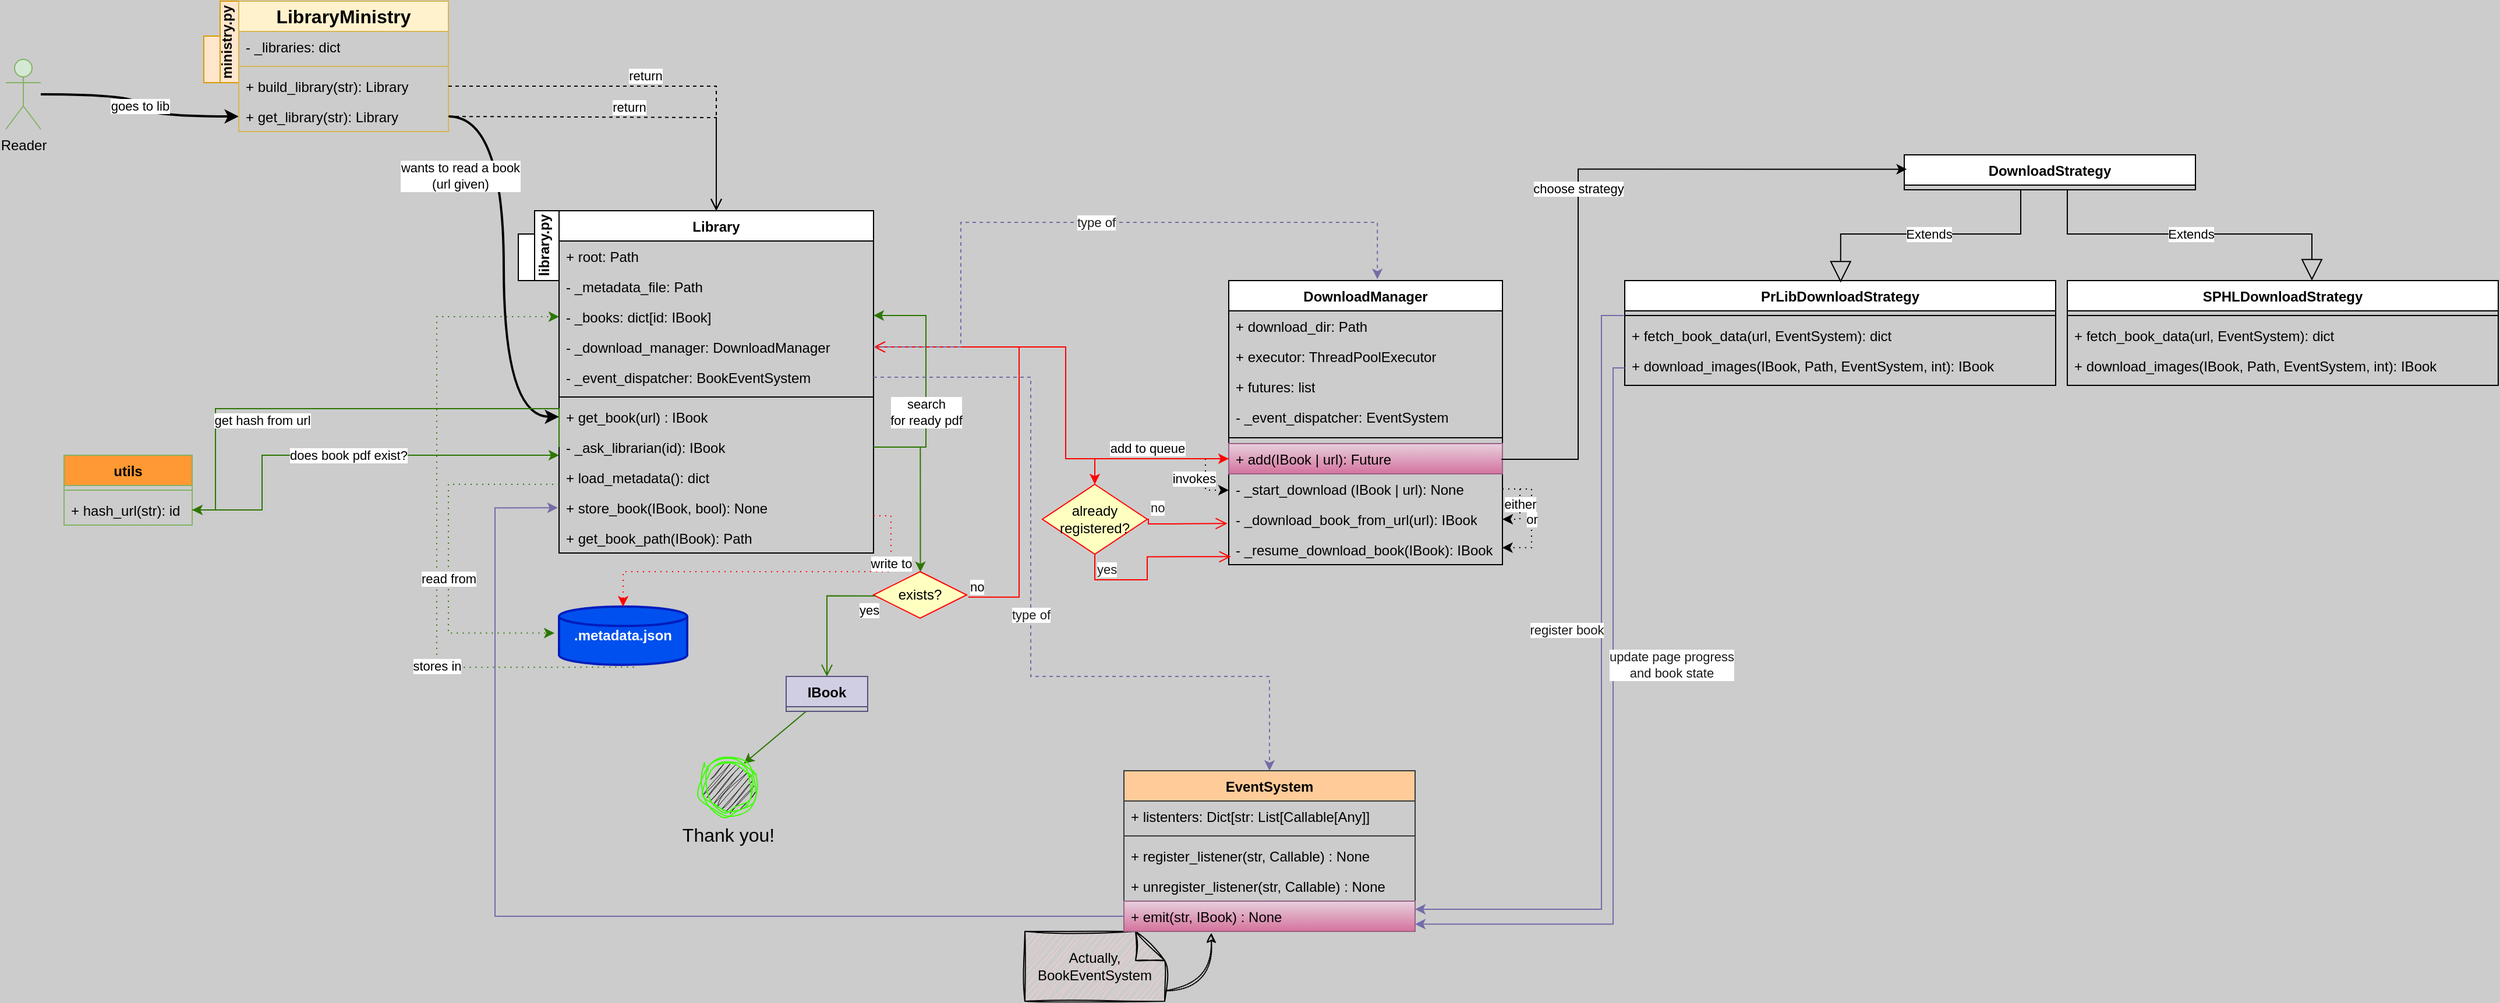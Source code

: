<mxfile version="22.0.8" type="github">
  <diagram id="C5RBs43oDa-KdzZeNtuy" name="Page-1">
    <mxGraphModel dx="1805" dy="364" grid="1" gridSize="10" guides="1" tooltips="1" connect="0" arrows="1" fold="1" page="1" pageScale="1" pageWidth="1169" pageHeight="827" background="#CCCCCC" math="0" shadow="0">
      <root>
        <mxCell id="WIyWlLk6GJQsqaUBKTNV-0" />
        <mxCell id="WIyWlLk6GJQsqaUBKTNV-1" parent="WIyWlLk6GJQsqaUBKTNV-0" />
        <mxCell id="P9E268Bw0gb1X7N-w08P-5" value="ministry.py" style="shape=folder;fontStyle=1;spacingTop=10;tabWidth=40;tabHeight=14;tabPosition=left;html=1;whiteSpace=wrap;flipV=0;direction=north;horizontal=0;fillColor=#ffe6cc;strokeColor=#d79b00;" vertex="1" parent="WIyWlLk6GJQsqaUBKTNV-1">
          <mxGeometry x="-120" y="100" width="30" height="70" as="geometry" />
        </mxCell>
        <mxCell id="P9E268Bw0gb1X7N-w08P-104" value="goes to lib" style="edgeStyle=orthogonalEdgeStyle;orthogonalLoop=1;jettySize=auto;html=1;strokeWidth=2;curved=1;" edge="1" parent="WIyWlLk6GJQsqaUBKTNV-1" source="P9E268Bw0gb1X7N-w08P-6" target="P9E268Bw0gb1X7N-w08P-27">
          <mxGeometry relative="1" as="geometry">
            <mxPoint x="-250" y="180" as="sourcePoint" />
          </mxGeometry>
        </mxCell>
        <mxCell id="P9E268Bw0gb1X7N-w08P-105" value="wants to read a book&lt;br&gt;(url given)" style="edgeStyle=orthogonalEdgeStyle;orthogonalLoop=1;jettySize=auto;html=1;strokeWidth=2;shadow=0;curved=1;" edge="1" parent="WIyWlLk6GJQsqaUBKTNV-1" source="P9E268Bw0gb1X7N-w08P-27" target="P9E268Bw0gb1X7N-w08P-28">
          <mxGeometry x="-0.442" y="-38" relative="1" as="geometry">
            <mxPoint x="-260" y="310" as="sourcePoint" />
            <mxPoint x="140" y="460" as="targetPoint" />
            <mxPoint as="offset" />
          </mxGeometry>
        </mxCell>
        <mxCell id="P9E268Bw0gb1X7N-w08P-6" value="Reader" style="shape=umlActor;verticalLabelPosition=bottom;verticalAlign=top;html=1;fillColor=#d5e8d4;strokeColor=#82b366;" vertex="1" parent="WIyWlLk6GJQsqaUBKTNV-1">
          <mxGeometry x="-290" y="150" width="30" height="60" as="geometry" />
        </mxCell>
        <mxCell id="P9E268Bw0gb1X7N-w08P-15" value="LibraryMinistry" style="swimlane;fontStyle=1;align=center;verticalAlign=middle;childLayout=stackLayout;horizontal=1;startSize=26;horizontalStack=0;resizeParent=1;resizeParentMax=0;resizeLast=0;collapsible=1;marginBottom=0;whiteSpace=wrap;html=1;fillColor=#fff2cc;strokeColor=#d6b656;fontSize=16;" vertex="1" parent="WIyWlLk6GJQsqaUBKTNV-1">
          <mxGeometry x="-90" y="100" width="180" height="112" as="geometry">
            <mxRectangle x="110" y="200" width="100" height="30" as="alternateBounds" />
          </mxGeometry>
        </mxCell>
        <mxCell id="P9E268Bw0gb1X7N-w08P-19" value="- _libraries: dict" style="text;strokeColor=none;fillColor=none;align=left;verticalAlign=top;spacingLeft=4;spacingRight=4;overflow=hidden;rotatable=0;points=[[0,0.5],[1,0.5]];portConstraint=eastwest;whiteSpace=wrap;html=1;" vertex="1" parent="P9E268Bw0gb1X7N-w08P-15">
          <mxGeometry y="26" width="180" height="26" as="geometry" />
        </mxCell>
        <mxCell id="P9E268Bw0gb1X7N-w08P-17" value="" style="line;strokeWidth=1;fillColor=none;align=left;verticalAlign=middle;spacingTop=-1;spacingLeft=3;spacingRight=3;rotatable=0;labelPosition=right;points=[];portConstraint=eastwest;strokeColor=inherit;" vertex="1" parent="P9E268Bw0gb1X7N-w08P-15">
          <mxGeometry y="52" width="180" height="8" as="geometry" />
        </mxCell>
        <mxCell id="P9E268Bw0gb1X7N-w08P-18" value="+ build_library(str): Library" style="text;strokeColor=none;fillColor=none;align=left;verticalAlign=top;spacingLeft=4;spacingRight=4;overflow=hidden;rotatable=0;points=[[0,0.5],[1,0.5]];portConstraint=eastwest;whiteSpace=wrap;html=1;" vertex="1" parent="P9E268Bw0gb1X7N-w08P-15">
          <mxGeometry y="60" width="180" height="26" as="geometry" />
        </mxCell>
        <mxCell id="P9E268Bw0gb1X7N-w08P-27" value="+ get_library(str): Library" style="text;strokeColor=none;fillColor=none;align=left;verticalAlign=top;spacingLeft=4;spacingRight=4;overflow=hidden;rotatable=0;points=[[0,0.5],[1,0.5]];portConstraint=eastwest;whiteSpace=wrap;html=1;" vertex="1" parent="P9E268Bw0gb1X7N-w08P-15">
          <mxGeometry y="86" width="180" height="26" as="geometry" />
        </mxCell>
        <mxCell id="P9E268Bw0gb1X7N-w08P-23" value="Library" style="swimlane;fontStyle=1;align=center;verticalAlign=top;childLayout=stackLayout;horizontal=1;startSize=26;horizontalStack=0;resizeParent=1;resizeParentMax=0;resizeLast=0;collapsible=1;marginBottom=0;whiteSpace=wrap;html=1;" vertex="1" parent="WIyWlLk6GJQsqaUBKTNV-1">
          <mxGeometry x="185" y="280" width="270" height="294" as="geometry" />
        </mxCell>
        <mxCell id="P9E268Bw0gb1X7N-w08P-24" value="+ root: Path" style="text;strokeColor=none;fillColor=none;align=left;verticalAlign=top;spacingLeft=4;spacingRight=4;overflow=hidden;rotatable=0;points=[[0,0.5],[1,0.5]];portConstraint=eastwest;whiteSpace=wrap;html=1;" vertex="1" parent="P9E268Bw0gb1X7N-w08P-23">
          <mxGeometry y="26" width="270" height="26" as="geometry" />
        </mxCell>
        <mxCell id="P9E268Bw0gb1X7N-w08P-30" value="- _metadata_file: Path" style="text;strokeColor=none;fillColor=none;align=left;verticalAlign=top;spacingLeft=4;spacingRight=4;overflow=hidden;rotatable=0;points=[[0,0.5],[1,0.5]];portConstraint=eastwest;whiteSpace=wrap;html=1;" vertex="1" parent="P9E268Bw0gb1X7N-w08P-23">
          <mxGeometry y="52" width="270" height="26" as="geometry" />
        </mxCell>
        <mxCell id="P9E268Bw0gb1X7N-w08P-33" value="- _books: dict[id: IBook]" style="text;strokeColor=none;fillColor=none;align=left;verticalAlign=top;spacingLeft=4;spacingRight=4;overflow=hidden;rotatable=0;points=[[0,0.5],[1,0.5]];portConstraint=eastwest;whiteSpace=wrap;html=1;" vertex="1" parent="P9E268Bw0gb1X7N-w08P-23">
          <mxGeometry y="78" width="270" height="26" as="geometry" />
        </mxCell>
        <mxCell id="P9E268Bw0gb1X7N-w08P-36" value="- _download_manager: DownloadManager" style="text;strokeColor=none;fillColor=none;align=left;verticalAlign=top;spacingLeft=4;spacingRight=4;overflow=hidden;rotatable=0;points=[[0,0.5],[1,0.5]];portConstraint=eastwest;whiteSpace=wrap;html=1;" vertex="1" parent="P9E268Bw0gb1X7N-w08P-23">
          <mxGeometry y="104" width="270" height="26" as="geometry" />
        </mxCell>
        <mxCell id="P9E268Bw0gb1X7N-w08P-35" value="- _event_dispatcher: BookEventSystem" style="text;strokeColor=none;fillColor=none;align=left;verticalAlign=top;spacingLeft=4;spacingRight=4;overflow=hidden;rotatable=0;points=[[0,0.5],[1,0.5]];portConstraint=eastwest;whiteSpace=wrap;html=1;" vertex="1" parent="P9E268Bw0gb1X7N-w08P-23">
          <mxGeometry y="130" width="270" height="26" as="geometry" />
        </mxCell>
        <mxCell id="P9E268Bw0gb1X7N-w08P-25" value="" style="line;strokeWidth=1;fillColor=none;align=left;verticalAlign=middle;spacingTop=-1;spacingLeft=3;spacingRight=3;rotatable=0;labelPosition=right;points=[];portConstraint=eastwest;strokeColor=inherit;" vertex="1" parent="P9E268Bw0gb1X7N-w08P-23">
          <mxGeometry y="156" width="270" height="8" as="geometry" />
        </mxCell>
        <mxCell id="P9E268Bw0gb1X7N-w08P-28" value="+ get_book(url) : IBook" style="text;strokeColor=none;fillColor=none;align=left;verticalAlign=top;spacingLeft=4;spacingRight=4;overflow=hidden;rotatable=0;points=[[0,0.5],[1,0.5]];portConstraint=eastwest;whiteSpace=wrap;html=1;" vertex="1" parent="P9E268Bw0gb1X7N-w08P-23">
          <mxGeometry y="164" width="270" height="26" as="geometry" />
        </mxCell>
        <mxCell id="P9E268Bw0gb1X7N-w08P-112" value="search&lt;br&gt;for ready pdf" style="edgeStyle=orthogonalEdgeStyle;rounded=0;orthogonalLoop=1;jettySize=auto;html=1;fillColor=#60a917;strokeColor=#2D7600;" edge="1" parent="P9E268Bw0gb1X7N-w08P-23" source="P9E268Bw0gb1X7N-w08P-26" target="P9E268Bw0gb1X7N-w08P-33">
          <mxGeometry x="-0.257" relative="1" as="geometry">
            <mxPoint x="335" y="90" as="targetPoint" />
            <Array as="points">
              <mxPoint x="315" y="203" />
              <mxPoint x="315" y="90" />
            </Array>
            <mxPoint as="offset" />
          </mxGeometry>
        </mxCell>
        <mxCell id="P9E268Bw0gb1X7N-w08P-26" value="- _ask_librarian(id): IBook&lt;br&gt;" style="text;strokeColor=none;fillColor=none;align=left;verticalAlign=top;spacingLeft=4;spacingRight=4;overflow=hidden;rotatable=0;points=[[0,0.5],[1,0.5]];portConstraint=eastwest;whiteSpace=wrap;html=1;" vertex="1" parent="P9E268Bw0gb1X7N-w08P-23">
          <mxGeometry y="190" width="270" height="26" as="geometry" />
        </mxCell>
        <mxCell id="P9E268Bw0gb1X7N-w08P-29" value="+ load_metadata(): dict" style="text;strokeColor=none;fillColor=none;align=left;verticalAlign=top;spacingLeft=4;spacingRight=4;overflow=hidden;rotatable=0;points=[[0,0.5],[1,0.5]];portConstraint=eastwest;whiteSpace=wrap;html=1;" vertex="1" parent="P9E268Bw0gb1X7N-w08P-23">
          <mxGeometry y="216" width="270" height="26" as="geometry" />
        </mxCell>
        <mxCell id="P9E268Bw0gb1X7N-w08P-31" value="+ store_book(IBook, bool): None" style="text;strokeColor=none;fillColor=none;align=left;verticalAlign=top;spacingLeft=4;spacingRight=4;overflow=hidden;rotatable=0;points=[[0,0.5],[1,0.5]];portConstraint=eastwest;whiteSpace=wrap;html=1;" vertex="1" parent="P9E268Bw0gb1X7N-w08P-23">
          <mxGeometry y="242" width="270" height="26" as="geometry" />
        </mxCell>
        <mxCell id="P9E268Bw0gb1X7N-w08P-34" value="+ get_book_path(IBook): Path" style="text;strokeColor=none;fillColor=none;align=left;verticalAlign=top;spacingLeft=4;spacingRight=4;overflow=hidden;rotatable=0;points=[[0,0.5],[1,0.5]];portConstraint=eastwest;whiteSpace=wrap;html=1;" vertex="1" parent="P9E268Bw0gb1X7N-w08P-23">
          <mxGeometry y="268" width="270" height="26" as="geometry" />
        </mxCell>
        <mxCell id="P9E268Bw0gb1X7N-w08P-39" value="library.py" style="shape=folder;fontStyle=1;spacingTop=10;tabWidth=40;tabHeight=14;tabPosition=left;html=1;whiteSpace=wrap;direction=north;horizontal=0;" vertex="1" parent="WIyWlLk6GJQsqaUBKTNV-1">
          <mxGeometry x="150" y="280" width="35" height="60" as="geometry" />
        </mxCell>
        <mxCell id="P9E268Bw0gb1X7N-w08P-42" value="return" style="html=1;verticalAlign=bottom;endArrow=open;dashed=1;endSize=8;curved=0;rounded=0;entryX=0.5;entryY=0;entryDx=0;entryDy=0;exitX=1;exitY=0.5;exitDx=0;exitDy=0;" edge="1" parent="WIyWlLk6GJQsqaUBKTNV-1" source="P9E268Bw0gb1X7N-w08P-18" target="P9E268Bw0gb1X7N-w08P-23">
          <mxGeometry relative="1" as="geometry">
            <mxPoint x="280" y="140" as="sourcePoint" />
            <mxPoint x="290" y="330" as="targetPoint" />
            <Array as="points">
              <mxPoint x="320" y="173" />
            </Array>
          </mxGeometry>
        </mxCell>
        <mxCell id="P9E268Bw0gb1X7N-w08P-43" value="return" style="html=1;verticalAlign=bottom;endArrow=open;dashed=1;endSize=8;curved=0;rounded=0;exitX=1;exitY=0.5;exitDx=0;exitDy=0;" edge="1" parent="WIyWlLk6GJQsqaUBKTNV-1" source="P9E268Bw0gb1X7N-w08P-27" target="P9E268Bw0gb1X7N-w08P-23">
          <mxGeometry relative="1" as="geometry">
            <mxPoint x="195" y="223" as="sourcePoint" />
            <mxPoint x="440" y="250" as="targetPoint" />
            <Array as="points">
              <mxPoint x="320" y="200" />
            </Array>
          </mxGeometry>
        </mxCell>
        <mxCell id="P9E268Bw0gb1X7N-w08P-164" style="edgeStyle=orthogonalEdgeStyle;orthogonalLoop=1;jettySize=auto;html=1;sketch=1;curveFitting=1;jiggle=2;strokeColor=none;dashed=1;dashPattern=1 4;curved=1;shadow=0;" edge="1" parent="WIyWlLk6GJQsqaUBKTNV-1" source="P9E268Bw0gb1X7N-w08P-53" target="P9E268Bw0gb1X7N-w08P-163">
          <mxGeometry relative="1" as="geometry" />
        </mxCell>
        <mxCell id="P9E268Bw0gb1X7N-w08P-165" style="edgeStyle=orthogonalEdgeStyle;orthogonalLoop=1;jettySize=auto;html=1;sketch=1;curveFitting=1;jiggle=2;dashed=1;dashPattern=1 1;entryX=0.3;entryY=1.049;entryDx=0;entryDy=0;entryPerimeter=0;curved=1;" edge="1" parent="WIyWlLk6GJQsqaUBKTNV-1" source="P9E268Bw0gb1X7N-w08P-53" target="P9E268Bw0gb1X7N-w08P-163">
          <mxGeometry relative="1" as="geometry">
            <Array as="points">
              <mxPoint x="745" y="950" />
            </Array>
          </mxGeometry>
        </mxCell>
        <mxCell id="P9E268Bw0gb1X7N-w08P-53" value="Actually, BookEventSystem" style="shape=note2;boundedLbl=1;whiteSpace=wrap;html=1;size=25;verticalAlign=middle;align=center;fillColor=#f8cecc;strokeColor=default;sketch=1;curveFitting=1;jiggle=2;shadow=0;" vertex="1" parent="WIyWlLk6GJQsqaUBKTNV-1">
          <mxGeometry x="585" y="899" width="120" height="60" as="geometry" />
        </mxCell>
        <mxCell id="P9E268Bw0gb1X7N-w08P-54" value="DownloadManager" style="swimlane;fontStyle=1;align=center;verticalAlign=top;childLayout=stackLayout;horizontal=1;startSize=26;horizontalStack=0;resizeParent=1;resizeParentMax=0;resizeLast=0;collapsible=1;marginBottom=0;whiteSpace=wrap;html=1;" vertex="1" parent="WIyWlLk6GJQsqaUBKTNV-1">
          <mxGeometry x="760" y="340" width="235" height="244" as="geometry" />
        </mxCell>
        <mxCell id="P9E268Bw0gb1X7N-w08P-55" value="+ download_dir: Path" style="text;strokeColor=none;fillColor=none;align=left;verticalAlign=top;spacingLeft=4;spacingRight=4;overflow=hidden;rotatable=0;points=[[0,0.5],[1,0.5]];portConstraint=eastwest;whiteSpace=wrap;html=1;" vertex="1" parent="P9E268Bw0gb1X7N-w08P-54">
          <mxGeometry y="26" width="235" height="26" as="geometry" />
        </mxCell>
        <mxCell id="P9E268Bw0gb1X7N-w08P-60" value="+ executor: ThreadPoolExecutor" style="text;strokeColor=none;fillColor=none;align=left;verticalAlign=top;spacingLeft=4;spacingRight=4;overflow=hidden;rotatable=0;points=[[0,0.5],[1,0.5]];portConstraint=eastwest;whiteSpace=wrap;html=1;" vertex="1" parent="P9E268Bw0gb1X7N-w08P-54">
          <mxGeometry y="52" width="235" height="26" as="geometry" />
        </mxCell>
        <mxCell id="P9E268Bw0gb1X7N-w08P-64" value="+ futures: list" style="text;strokeColor=none;fillColor=none;align=left;verticalAlign=top;spacingLeft=4;spacingRight=4;overflow=hidden;rotatable=0;points=[[0,0.5],[1,0.5]];portConstraint=eastwest;whiteSpace=wrap;html=1;" vertex="1" parent="P9E268Bw0gb1X7N-w08P-54">
          <mxGeometry y="78" width="235" height="26" as="geometry" />
        </mxCell>
        <mxCell id="P9E268Bw0gb1X7N-w08P-63" value="- _event_dispatcher: EventSystem" style="text;strokeColor=none;fillColor=none;align=left;verticalAlign=top;spacingLeft=4;spacingRight=4;overflow=hidden;rotatable=0;points=[[0,0.5],[1,0.5]];portConstraint=eastwest;whiteSpace=wrap;html=1;" vertex="1" parent="P9E268Bw0gb1X7N-w08P-54">
          <mxGeometry y="104" width="235" height="26" as="geometry" />
        </mxCell>
        <mxCell id="P9E268Bw0gb1X7N-w08P-56" value="" style="line;strokeWidth=1;fillColor=none;align=left;verticalAlign=middle;spacingTop=-1;spacingLeft=3;spacingRight=3;rotatable=0;labelPosition=right;points=[];portConstraint=eastwest;strokeColor=inherit;" vertex="1" parent="P9E268Bw0gb1X7N-w08P-54">
          <mxGeometry y="130" width="235" height="10" as="geometry" />
        </mxCell>
        <mxCell id="P9E268Bw0gb1X7N-w08P-88" value="invokes" style="edgeStyle=orthogonalEdgeStyle;rounded=0;orthogonalLoop=1;jettySize=auto;html=1;dashed=1;dashPattern=1 4;" edge="1" parent="P9E268Bw0gb1X7N-w08P-54" source="P9E268Bw0gb1X7N-w08P-57">
          <mxGeometry x="0.104" y="-10" relative="1" as="geometry">
            <mxPoint y="180" as="targetPoint" />
            <Array as="points">
              <mxPoint x="-20" y="153" />
              <mxPoint x="-20" y="180" />
            </Array>
            <mxPoint as="offset" />
          </mxGeometry>
        </mxCell>
        <mxCell id="P9E268Bw0gb1X7N-w08P-57" value="+ add(IBook | url): Future" style="text;strokeColor=#996185;fillColor=#e6d0de;align=left;verticalAlign=top;spacingLeft=4;spacingRight=4;overflow=hidden;rotatable=0;points=[[0,0.5],[1,0.5]];portConstraint=eastwest;whiteSpace=wrap;html=1;gradientColor=#d5739d;" vertex="1" parent="P9E268Bw0gb1X7N-w08P-54">
          <mxGeometry y="140" width="235" height="26" as="geometry" />
        </mxCell>
        <mxCell id="P9E268Bw0gb1X7N-w08P-58" value="- _start_download (IBook | url): None" style="text;strokeColor=none;fillColor=none;align=left;verticalAlign=top;spacingLeft=4;spacingRight=4;overflow=hidden;rotatable=0;points=[[0,0.5],[1,0.5]];portConstraint=eastwest;whiteSpace=wrap;html=1;" vertex="1" parent="P9E268Bw0gb1X7N-w08P-54">
          <mxGeometry y="166" width="235" height="26" as="geometry" />
        </mxCell>
        <mxCell id="P9E268Bw0gb1X7N-w08P-59" value="- _download_book_from_url(url): IBook" style="text;strokeColor=none;fillColor=none;align=left;verticalAlign=top;spacingLeft=4;spacingRight=4;overflow=hidden;rotatable=0;points=[[0,0.5],[1,0.5]];portConstraint=eastwest;whiteSpace=wrap;html=1;" vertex="1" parent="P9E268Bw0gb1X7N-w08P-54">
          <mxGeometry y="192" width="235" height="26" as="geometry" />
        </mxCell>
        <mxCell id="P9E268Bw0gb1X7N-w08P-61" value="- _resume_download_book(IBook): IBook" style="text;strokeColor=none;fillColor=none;align=left;verticalAlign=top;spacingLeft=4;spacingRight=4;overflow=hidden;rotatable=0;points=[[0,0.5],[1,0.5]];portConstraint=eastwest;whiteSpace=wrap;html=1;" vertex="1" parent="P9E268Bw0gb1X7N-w08P-54">
          <mxGeometry y="218" width="235" height="26" as="geometry" />
        </mxCell>
        <mxCell id="P9E268Bw0gb1X7N-w08P-89" value="or" style="edgeStyle=orthogonalEdgeStyle;rounded=0;orthogonalLoop=1;jettySize=auto;html=1;dashed=1;dashPattern=1 4;entryX=0.999;entryY=0.439;entryDx=0;entryDy=0;entryPerimeter=0;" edge="1" parent="P9E268Bw0gb1X7N-w08P-54" source="P9E268Bw0gb1X7N-w08P-58" target="P9E268Bw0gb1X7N-w08P-61">
          <mxGeometry relative="1" as="geometry">
            <mxPoint x="240" y="230" as="targetPoint" />
            <Array as="points">
              <mxPoint x="260" y="179" />
              <mxPoint x="260" y="229" />
            </Array>
          </mxGeometry>
        </mxCell>
        <mxCell id="P9E268Bw0gb1X7N-w08P-90" value="either" style="edgeStyle=orthogonalEdgeStyle;rounded=0;orthogonalLoop=1;jettySize=auto;html=1;dashed=1;dashPattern=1 4;entryX=1;entryY=0.5;entryDx=0;entryDy=0;" edge="1" parent="P9E268Bw0gb1X7N-w08P-54" source="P9E268Bw0gb1X7N-w08P-58" target="P9E268Bw0gb1X7N-w08P-59">
          <mxGeometry relative="1" as="geometry">
            <mxPoint x="250" y="210" as="targetPoint" />
            <Array as="points">
              <mxPoint x="250" y="179" />
              <mxPoint x="250" y="205" />
            </Array>
          </mxGeometry>
        </mxCell>
        <mxCell id="P9E268Bw0gb1X7N-w08P-76" style="rounded=0;orthogonalLoop=1;jettySize=auto;html=1;exitX=1;exitY=0.5;exitDx=0;exitDy=0;entryX=0;entryY=0.5;entryDx=0;entryDy=0;jumpStyle=none;edgeStyle=orthogonalEdgeStyle;fillColor=#0050ef;strokeColor=#FF0000;" edge="1" parent="WIyWlLk6GJQsqaUBKTNV-1" source="P9E268Bw0gb1X7N-w08P-36" target="P9E268Bw0gb1X7N-w08P-57">
          <mxGeometry relative="1" as="geometry">
            <mxPoint x="690" y="210" as="targetPoint" />
            <Array as="points">
              <mxPoint x="620" y="397" />
              <mxPoint x="620" y="493" />
            </Array>
          </mxGeometry>
        </mxCell>
        <mxCell id="P9E268Bw0gb1X7N-w08P-127" value="add to queue" style="edgeLabel;html=1;align=center;verticalAlign=middle;resizable=0;points=[];" vertex="1" connectable="0" parent="P9E268Bw0gb1X7N-w08P-76">
          <mxGeometry x="0.08" y="-1" relative="1" as="geometry">
            <mxPoint x="71" y="35" as="offset" />
          </mxGeometry>
        </mxCell>
        <mxCell id="P9E268Bw0gb1X7N-w08P-94" value="utils" style="swimlane;fontStyle=1;align=center;verticalAlign=top;childLayout=stackLayout;horizontal=1;startSize=26;horizontalStack=0;resizeParent=1;resizeParentMax=0;resizeLast=0;collapsible=1;marginBottom=0;whiteSpace=wrap;html=1;fillColor=#FF9933;strokeColor=#82b366;" vertex="1" parent="WIyWlLk6GJQsqaUBKTNV-1">
          <mxGeometry x="-240" y="490" width="110" height="60" as="geometry" />
        </mxCell>
        <mxCell id="P9E268Bw0gb1X7N-w08P-96" value="" style="line;strokeWidth=1;fillColor=none;align=left;verticalAlign=middle;spacingTop=-1;spacingLeft=3;spacingRight=3;rotatable=0;labelPosition=right;points=[];portConstraint=eastwest;strokeColor=inherit;" vertex="1" parent="P9E268Bw0gb1X7N-w08P-94">
          <mxGeometry y="26" width="110" height="8" as="geometry" />
        </mxCell>
        <mxCell id="P9E268Bw0gb1X7N-w08P-97" value="+ hash_url(str): id" style="text;strokeColor=none;fillColor=none;align=left;verticalAlign=top;spacingLeft=4;spacingRight=4;overflow=hidden;rotatable=0;points=[[0,0.5],[1,0.5]];portConstraint=eastwest;whiteSpace=wrap;html=1;" vertex="1" parent="P9E268Bw0gb1X7N-w08P-94">
          <mxGeometry y="34" width="110" height="26" as="geometry" />
        </mxCell>
        <mxCell id="P9E268Bw0gb1X7N-w08P-93" value="get hash from url" style="edgeStyle=orthogonalEdgeStyle;rounded=0;orthogonalLoop=1;jettySize=auto;html=1;exitX=0;exitY=0.5;exitDx=0;exitDy=0;entryX=1;entryY=0.5;entryDx=0;entryDy=0;fillColor=#60a917;strokeColor=#2D7600;" edge="1" parent="WIyWlLk6GJQsqaUBKTNV-1" source="P9E268Bw0gb1X7N-w08P-26" target="P9E268Bw0gb1X7N-w08P-97">
          <mxGeometry x="0.324" y="10" relative="1" as="geometry">
            <mxPoint x="-120" y="630" as="targetPoint" />
            <Array as="points">
              <mxPoint x="185" y="450" />
              <mxPoint x="-110" y="450" />
              <mxPoint x="-110" y="537" />
            </Array>
            <mxPoint as="offset" />
          </mxGeometry>
        </mxCell>
        <mxCell id="P9E268Bw0gb1X7N-w08P-103" value="stores in" style="edgeStyle=orthogonalEdgeStyle;rounded=0;orthogonalLoop=1;jettySize=auto;html=1;fillColor=#60a917;strokeColor=#2D7600;dashed=1;dashPattern=1 4;exitX=0.584;exitY=1.041;exitDx=0;exitDy=0;exitPerimeter=0;" edge="1" parent="WIyWlLk6GJQsqaUBKTNV-1" source="P9E268Bw0gb1X7N-w08P-99" target="P9E268Bw0gb1X7N-w08P-33">
          <mxGeometry x="-0.409" relative="1" as="geometry">
            <mxPoint x="120" y="670" as="sourcePoint" />
            <Array as="points">
              <mxPoint x="80" y="672" />
              <mxPoint x="80" y="371" />
            </Array>
            <mxPoint as="offset" />
          </mxGeometry>
        </mxCell>
        <mxCell id="P9E268Bw0gb1X7N-w08P-99" value=".metadata.json" style="strokeWidth=2;html=1;shape=mxgraph.flowchart.database;whiteSpace=wrap;fillColor=#0050ef;strokeColor=#001DBC;labelPosition=center;verticalLabelPosition=middle;align=center;verticalAlign=middle;fontColor=#ffffff;fontStyle=1" vertex="1" parent="WIyWlLk6GJQsqaUBKTNV-1">
          <mxGeometry x="185" y="620" width="110" height="50" as="geometry" />
        </mxCell>
        <mxCell id="P9E268Bw0gb1X7N-w08P-102" value="write to" style="edgeStyle=orthogonalEdgeStyle;rounded=0;orthogonalLoop=1;jettySize=auto;html=1;fillColor=#60a917;strokeColor=#FF0000;dashed=1;dashPattern=1 4;" edge="1" parent="WIyWlLk6GJQsqaUBKTNV-1" source="P9E268Bw0gb1X7N-w08P-31">
          <mxGeometry x="-0.656" relative="1" as="geometry">
            <mxPoint x="195" y="537.17" as="sourcePoint" />
            <mxPoint x="240" y="620" as="targetPoint" />
            <Array as="points">
              <mxPoint x="470" y="542" />
              <mxPoint x="470" y="590" />
              <mxPoint x="240" y="590" />
            </Array>
            <mxPoint as="offset" />
          </mxGeometry>
        </mxCell>
        <mxCell id="P9E268Bw0gb1X7N-w08P-101" value="read from" style="edgeStyle=orthogonalEdgeStyle;rounded=0;orthogonalLoop=1;jettySize=auto;html=1;fillColor=#60a917;strokeColor=#2D7600;dashed=1;dashPattern=1 4;entryX=-0.036;entryY=0.455;entryDx=0;entryDy=0;entryPerimeter=0;" edge="1" parent="WIyWlLk6GJQsqaUBKTNV-1" source="P9E268Bw0gb1X7N-w08P-29" target="P9E268Bw0gb1X7N-w08P-99">
          <mxGeometry x="0.118" relative="1" as="geometry">
            <mxPoint x="60" y="510" as="sourcePoint" />
            <Array as="points">
              <mxPoint x="90" y="515" />
              <mxPoint x="90" y="643" />
            </Array>
            <mxPoint as="offset" />
          </mxGeometry>
        </mxCell>
        <mxCell id="P9E268Bw0gb1X7N-w08P-106" value="does book pdf exist?" style="edgeStyle=orthogonalEdgeStyle;rounded=0;orthogonalLoop=1;jettySize=auto;html=1;exitX=1;exitY=0.5;exitDx=0;exitDy=0;fillColor=#60a917;strokeColor=#2D7600;" edge="1" parent="WIyWlLk6GJQsqaUBKTNV-1" source="P9E268Bw0gb1X7N-w08P-97" target="P9E268Bw0gb1X7N-w08P-26">
          <mxGeometry relative="1" as="geometry">
            <mxPoint x="-50" y="490" as="targetPoint" />
            <Array as="points">
              <mxPoint x="-70" y="537" />
              <mxPoint x="-70" y="490" />
            </Array>
          </mxGeometry>
        </mxCell>
        <mxCell id="P9E268Bw0gb1X7N-w08P-107" style="edgeStyle=orthogonalEdgeStyle;rounded=0;orthogonalLoop=1;jettySize=auto;html=1;fillColor=#60a917;strokeColor=#2D7600;entryX=0.503;entryY=0.008;entryDx=0;entryDy=0;entryPerimeter=0;" edge="1" parent="WIyWlLk6GJQsqaUBKTNV-1" source="P9E268Bw0gb1X7N-w08P-26" target="P9E268Bw0gb1X7N-w08P-130">
          <mxGeometry relative="1" as="geometry">
            <mxPoint x="490" y="610" as="targetPoint" />
            <Array as="points">
              <mxPoint x="495" y="483" />
            </Array>
          </mxGeometry>
        </mxCell>
        <mxCell id="P9E268Bw0gb1X7N-w08P-129" style="rounded=0;orthogonalLoop=1;jettySize=auto;html=1;entryX=0.774;entryY=0.097;entryDx=0;entryDy=0;entryPerimeter=0;fillColor=#60a917;strokeColor=#2D7600;" edge="1" parent="WIyWlLk6GJQsqaUBKTNV-1" source="P9E268Bw0gb1X7N-w08P-113" target="P9E268Bw0gb1X7N-w08P-128">
          <mxGeometry relative="1" as="geometry">
            <mxPoint x="450" y="740" as="targetPoint" />
          </mxGeometry>
        </mxCell>
        <mxCell id="P9E268Bw0gb1X7N-w08P-113" value="IBook" style="swimlane;fontStyle=1;align=center;verticalAlign=top;childLayout=stackLayout;horizontal=1;startSize=26;horizontalStack=0;resizeParent=1;resizeParentMax=0;resizeLast=0;collapsible=1;marginBottom=0;whiteSpace=wrap;html=1;fillColor=#d0cee2;strokeColor=#56517e;" vertex="1" collapsed="1" parent="WIyWlLk6GJQsqaUBKTNV-1">
          <mxGeometry x="380" y="680" width="70" height="30" as="geometry">
            <mxRectangle x="350" y="720" width="160" height="320" as="alternateBounds" />
          </mxGeometry>
        </mxCell>
        <mxCell id="P9E268Bw0gb1X7N-w08P-114" value="+ url: str" style="text;strokeColor=none;fillColor=none;align=left;verticalAlign=top;spacingLeft=4;spacingRight=4;overflow=hidden;rotatable=0;points=[[0,0.5],[1,0.5]];portConstraint=eastwest;whiteSpace=wrap;html=1;" vertex="1" parent="P9E268Bw0gb1X7N-w08P-113">
          <mxGeometry y="26" width="160" height="26" as="geometry" />
        </mxCell>
        <mxCell id="P9E268Bw0gb1X7N-w08P-123" value="+ id: int" style="text;strokeColor=none;fillColor=none;align=left;verticalAlign=top;spacingLeft=4;spacingRight=4;overflow=hidden;rotatable=0;points=[[0,0.5],[1,0.5]];portConstraint=eastwest;whiteSpace=wrap;html=1;" vertex="1" parent="P9E268Bw0gb1X7N-w08P-113">
          <mxGeometry y="52" width="160" height="26" as="geometry" />
        </mxCell>
        <mxCell id="P9E268Bw0gb1X7N-w08P-118" value="+ title: str" style="text;strokeColor=none;fillColor=none;align=left;verticalAlign=top;spacingLeft=4;spacingRight=4;overflow=hidden;rotatable=0;points=[[0,0.5],[1,0.5]];portConstraint=eastwest;whiteSpace=wrap;html=1;" vertex="1" parent="P9E268Bw0gb1X7N-w08P-113">
          <mxGeometry y="78" width="160" height="26" as="geometry" />
        </mxCell>
        <mxCell id="P9E268Bw0gb1X7N-w08P-117" value="+ author: str" style="text;strokeColor=none;fillColor=none;align=left;verticalAlign=top;spacingLeft=4;spacingRight=4;overflow=hidden;rotatable=0;points=[[0,0.5],[1,0.5]];portConstraint=eastwest;whiteSpace=wrap;html=1;" vertex="1" parent="P9E268Bw0gb1X7N-w08P-113">
          <mxGeometry y="104" width="160" height="26" as="geometry" />
        </mxCell>
        <mxCell id="P9E268Bw0gb1X7N-w08P-119" value="+ num_pages: int" style="text;strokeColor=none;fillColor=none;align=left;verticalAlign=top;spacingLeft=4;spacingRight=4;overflow=hidden;rotatable=0;points=[[0,0.5],[1,0.5]];portConstraint=eastwest;whiteSpace=wrap;html=1;" vertex="1" parent="P9E268Bw0gb1X7N-w08P-113">
          <mxGeometry y="130" width="160" height="26" as="geometry" />
        </mxCell>
        <mxCell id="P9E268Bw0gb1X7N-w08P-125" value="+ library: int" style="text;strokeColor=none;fillColor=none;align=left;verticalAlign=top;spacingLeft=4;spacingRight=4;overflow=hidden;rotatable=0;points=[[0,0.5],[1,0.5]];portConstraint=eastwest;whiteSpace=wrap;html=1;" vertex="1" parent="P9E268Bw0gb1X7N-w08P-113">
          <mxGeometry y="156" width="160" height="26" as="geometry" />
        </mxCell>
        <mxCell id="P9E268Bw0gb1X7N-w08P-124" value="+ library_book_id: int" style="text;strokeColor=none;fillColor=none;align=left;verticalAlign=top;spacingLeft=4;spacingRight=4;overflow=hidden;rotatable=0;points=[[0,0.5],[1,0.5]];portConstraint=eastwest;whiteSpace=wrap;html=1;" vertex="1" parent="P9E268Bw0gb1X7N-w08P-113">
          <mxGeometry y="182" width="160" height="26" as="geometry" />
        </mxCell>
        <mxCell id="P9E268Bw0gb1X7N-w08P-120" value="+ state: int" style="text;strokeColor=none;fillColor=none;align=left;verticalAlign=top;spacingLeft=4;spacingRight=4;overflow=hidden;rotatable=0;points=[[0,0.5],[1,0.5]];portConstraint=eastwest;whiteSpace=wrap;html=1;" vertex="1" parent="P9E268Bw0gb1X7N-w08P-113">
          <mxGeometry y="208" width="160" height="26" as="geometry" />
        </mxCell>
        <mxCell id="P9E268Bw0gb1X7N-w08P-122" value="_ tech: dict" style="text;strokeColor=none;fillColor=none;align=left;verticalAlign=top;spacingLeft=4;spacingRight=4;overflow=hidden;rotatable=0;points=[[0,0.5],[1,0.5]];portConstraint=eastwest;whiteSpace=wrap;html=1;" vertex="1" parent="P9E268Bw0gb1X7N-w08P-113">
          <mxGeometry y="234" width="160" height="26" as="geometry" />
        </mxCell>
        <mxCell id="P9E268Bw0gb1X7N-w08P-121" value="- _progress_page: int" style="text;strokeColor=none;fillColor=none;align=left;verticalAlign=top;spacingLeft=4;spacingRight=4;overflow=hidden;rotatable=0;points=[[0,0.5],[1,0.5]];portConstraint=eastwest;whiteSpace=wrap;html=1;" vertex="1" parent="P9E268Bw0gb1X7N-w08P-113">
          <mxGeometry y="260" width="160" height="26" as="geometry" />
        </mxCell>
        <mxCell id="P9E268Bw0gb1X7N-w08P-115" value="" style="line;strokeWidth=1;fillColor=none;align=left;verticalAlign=middle;spacingTop=-1;spacingLeft=3;spacingRight=3;rotatable=0;labelPosition=right;points=[];portConstraint=eastwest;strokeColor=inherit;" vertex="1" parent="P9E268Bw0gb1X7N-w08P-113">
          <mxGeometry y="286" width="160" height="8" as="geometry" />
        </mxCell>
        <mxCell id="P9E268Bw0gb1X7N-w08P-116" value="+ to_dict(bool): dict" style="text;strokeColor=none;fillColor=none;align=left;verticalAlign=top;spacingLeft=4;spacingRight=4;overflow=hidden;rotatable=0;points=[[0,0.5],[1,0.5]];portConstraint=eastwest;whiteSpace=wrap;html=1;" vertex="1" parent="P9E268Bw0gb1X7N-w08P-113">
          <mxGeometry y="294" width="160" height="26" as="geometry" />
        </mxCell>
        <mxCell id="P9E268Bw0gb1X7N-w08P-128" value="&lt;font style=&quot;font-size: 16px;&quot;&gt;Thank you!&lt;/font&gt;" style="ellipse;html=1;shape=endState;fillColor=#000000;strokeColor=#3CFF00;sketch=1;curveFitting=1;jiggle=2;shadow=0;labelPosition=center;verticalLabelPosition=bottom;align=center;verticalAlign=top;" vertex="1" parent="WIyWlLk6GJQsqaUBKTNV-1">
          <mxGeometry x="305" y="750" width="50" height="50" as="geometry" />
        </mxCell>
        <mxCell id="P9E268Bw0gb1X7N-w08P-130" value="exists?" style="rhombus;whiteSpace=wrap;html=1;fontColor=#000000;fillColor=#ffffc0;strokeColor=#ff0000;" vertex="1" parent="WIyWlLk6GJQsqaUBKTNV-1">
          <mxGeometry x="455" y="590" width="80" height="40" as="geometry" />
        </mxCell>
        <mxCell id="P9E268Bw0gb1X7N-w08P-131" value="no" style="edgeStyle=orthogonalEdgeStyle;html=1;align=left;verticalAlign=bottom;endArrow=open;endSize=8;strokeColor=#FF0000;rounded=0;exitX=1.016;exitY=0.548;exitDx=0;exitDy=0;exitPerimeter=0;" edge="1" source="P9E268Bw0gb1X7N-w08P-130" parent="WIyWlLk6GJQsqaUBKTNV-1" target="P9E268Bw0gb1X7N-w08P-36">
          <mxGeometry x="-1" relative="1" as="geometry">
            <mxPoint x="765" y="670" as="targetPoint" />
            <Array as="points">
              <mxPoint x="580" y="612" />
              <mxPoint x="580" y="397" />
            </Array>
          </mxGeometry>
        </mxCell>
        <mxCell id="P9E268Bw0gb1X7N-w08P-132" value="yes" style="edgeStyle=orthogonalEdgeStyle;html=1;align=left;verticalAlign=top;endArrow=open;endSize=8;strokeColor=#2D7600;rounded=0;exitX=0.022;exitY=0.521;exitDx=0;exitDy=0;exitPerimeter=0;fillColor=#60a917;" edge="1" source="P9E268Bw0gb1X7N-w08P-130" parent="WIyWlLk6GJQsqaUBKTNV-1" target="P9E268Bw0gb1X7N-w08P-113">
          <mxGeometry x="-0.723" y="-1" relative="1" as="geometry">
            <mxPoint x="540" y="770" as="targetPoint" />
            <mxPoint x="480" y="670" as="sourcePoint" />
            <mxPoint as="offset" />
          </mxGeometry>
        </mxCell>
        <mxCell id="P9E268Bw0gb1X7N-w08P-134" value="DownloadStrategy" style="swimlane;fontStyle=1;align=center;verticalAlign=top;childLayout=stackLayout;horizontal=1;startSize=26;horizontalStack=0;resizeParent=1;resizeParentMax=0;resizeLast=0;collapsible=1;marginBottom=0;whiteSpace=wrap;html=1;" vertex="1" collapsed="1" parent="WIyWlLk6GJQsqaUBKTNV-1">
          <mxGeometry x="1340" y="232" width="250" height="30" as="geometry">
            <mxRectangle x="1300" y="232" width="370" height="90" as="alternateBounds" />
          </mxGeometry>
        </mxCell>
        <mxCell id="P9E268Bw0gb1X7N-w08P-136" value="" style="line;strokeWidth=1;fillColor=none;align=left;verticalAlign=middle;spacingTop=-1;spacingLeft=3;spacingRight=3;rotatable=0;labelPosition=right;points=[];portConstraint=eastwest;strokeColor=inherit;" vertex="1" parent="P9E268Bw0gb1X7N-w08P-134">
          <mxGeometry y="26" width="370" height="8" as="geometry" />
        </mxCell>
        <mxCell id="P9E268Bw0gb1X7N-w08P-137" value="+ fetch_book_data(url, EventSystem): dict" style="text;strokeColor=none;fillColor=none;align=left;verticalAlign=top;spacingLeft=4;spacingRight=4;overflow=hidden;rotatable=0;points=[[0,0.5],[1,0.5]];portConstraint=eastwest;whiteSpace=wrap;html=1;" vertex="1" parent="P9E268Bw0gb1X7N-w08P-134">
          <mxGeometry y="34" width="370" height="26" as="geometry" />
        </mxCell>
        <mxCell id="P9E268Bw0gb1X7N-w08P-141" value="+ download_images(IBook, Path, EventSystem, int): IBook" style="text;strokeColor=none;fillColor=none;align=left;verticalAlign=top;spacingLeft=4;spacingRight=4;overflow=hidden;rotatable=0;points=[[0,0.5],[1,0.5]];portConstraint=eastwest;whiteSpace=wrap;html=1;" vertex="1" parent="P9E268Bw0gb1X7N-w08P-134">
          <mxGeometry y="60" width="370" height="30" as="geometry" />
        </mxCell>
        <mxCell id="P9E268Bw0gb1X7N-w08P-144" value="PrLibDownloadStrategy" style="swimlane;fontStyle=1;align=center;verticalAlign=top;childLayout=stackLayout;horizontal=1;startSize=26;horizontalStack=0;resizeParent=1;resizeParentMax=0;resizeLast=0;collapsible=1;marginBottom=0;whiteSpace=wrap;html=1;" vertex="1" parent="WIyWlLk6GJQsqaUBKTNV-1">
          <mxGeometry x="1100" y="340" width="370" height="90" as="geometry" />
        </mxCell>
        <mxCell id="P9E268Bw0gb1X7N-w08P-145" value="" style="line;strokeWidth=1;fillColor=none;align=left;verticalAlign=middle;spacingTop=-1;spacingLeft=3;spacingRight=3;rotatable=0;labelPosition=right;points=[];portConstraint=eastwest;strokeColor=inherit;" vertex="1" parent="P9E268Bw0gb1X7N-w08P-144">
          <mxGeometry y="26" width="370" height="8" as="geometry" />
        </mxCell>
        <mxCell id="P9E268Bw0gb1X7N-w08P-146" value="+ fetch_book_data(url, EventSystem): dict" style="text;strokeColor=none;fillColor=none;align=left;verticalAlign=top;spacingLeft=4;spacingRight=4;overflow=hidden;rotatable=0;points=[[0,0.5],[1,0.5]];portConstraint=eastwest;whiteSpace=wrap;html=1;" vertex="1" parent="P9E268Bw0gb1X7N-w08P-144">
          <mxGeometry y="34" width="370" height="26" as="geometry" />
        </mxCell>
        <mxCell id="P9E268Bw0gb1X7N-w08P-147" value="+ download_images(IBook, Path, EventSystem, int): IBook" style="text;strokeColor=none;fillColor=none;align=left;verticalAlign=top;spacingLeft=4;spacingRight=4;overflow=hidden;rotatable=0;points=[[0,0.5],[1,0.5]];portConstraint=eastwest;whiteSpace=wrap;html=1;" vertex="1" parent="P9E268Bw0gb1X7N-w08P-144">
          <mxGeometry y="60" width="370" height="30" as="geometry" />
        </mxCell>
        <mxCell id="P9E268Bw0gb1X7N-w08P-148" value="SPHLDownloadStrategy" style="swimlane;fontStyle=1;align=center;verticalAlign=top;childLayout=stackLayout;horizontal=1;startSize=26;horizontalStack=0;resizeParent=1;resizeParentMax=0;resizeLast=0;collapsible=1;marginBottom=0;whiteSpace=wrap;html=1;" vertex="1" parent="WIyWlLk6GJQsqaUBKTNV-1">
          <mxGeometry x="1480" y="340" width="370" height="90" as="geometry" />
        </mxCell>
        <mxCell id="P9E268Bw0gb1X7N-w08P-150" value="" style="line;strokeWidth=1;fillColor=none;align=left;verticalAlign=middle;spacingTop=-1;spacingLeft=3;spacingRight=3;rotatable=0;labelPosition=right;points=[];portConstraint=eastwest;strokeColor=inherit;" vertex="1" parent="P9E268Bw0gb1X7N-w08P-148">
          <mxGeometry y="26" width="370" height="8" as="geometry" />
        </mxCell>
        <mxCell id="P9E268Bw0gb1X7N-w08P-151" value="+ fetch_book_data(url, EventSystem): dict" style="text;strokeColor=none;fillColor=none;align=left;verticalAlign=top;spacingLeft=4;spacingRight=4;overflow=hidden;rotatable=0;points=[[0,0.5],[1,0.5]];portConstraint=eastwest;whiteSpace=wrap;html=1;" vertex="1" parent="P9E268Bw0gb1X7N-w08P-148">
          <mxGeometry y="34" width="370" height="26" as="geometry" />
        </mxCell>
        <mxCell id="P9E268Bw0gb1X7N-w08P-152" value="+ download_images(IBook, Path, EventSystem, int): IBook" style="text;strokeColor=none;fillColor=none;align=left;verticalAlign=top;spacingLeft=4;spacingRight=4;overflow=hidden;rotatable=0;points=[[0,0.5],[1,0.5]];portConstraint=eastwest;whiteSpace=wrap;html=1;" vertex="1" parent="P9E268Bw0gb1X7N-w08P-148">
          <mxGeometry y="60" width="370" height="30" as="geometry" />
        </mxCell>
        <mxCell id="P9E268Bw0gb1X7N-w08P-142" value="Extends" style="endArrow=block;endSize=16;endFill=0;html=1;rounded=0;edgeStyle=orthogonalEdgeStyle;entryX=0.501;entryY=0.019;entryDx=0;entryDy=0;entryPerimeter=0;" edge="1" parent="WIyWlLk6GJQsqaUBKTNV-1" source="P9E268Bw0gb1X7N-w08P-134" target="P9E268Bw0gb1X7N-w08P-144">
          <mxGeometry width="160" relative="1" as="geometry">
            <mxPoint x="1420" y="330" as="sourcePoint" />
            <mxPoint x="1320" y="700" as="targetPoint" />
            <Array as="points">
              <mxPoint x="1440" y="300" />
              <mxPoint x="1285" y="300" />
            </Array>
          </mxGeometry>
        </mxCell>
        <mxCell id="P9E268Bw0gb1X7N-w08P-153" value="choose strategy" style="edgeStyle=orthogonalEdgeStyle;rounded=0;orthogonalLoop=1;jettySize=auto;html=1;entryX=0.009;entryY=0.411;entryDx=0;entryDy=0;entryPerimeter=0;exitX=0.996;exitY=0.519;exitDx=0;exitDy=0;exitPerimeter=0;" edge="1" parent="WIyWlLk6GJQsqaUBKTNV-1" source="P9E268Bw0gb1X7N-w08P-57" target="P9E268Bw0gb1X7N-w08P-134">
          <mxGeometry relative="1" as="geometry">
            <mxPoint x="1250" y="230" as="targetPoint" />
            <mxPoint x="1180" y="600" as="sourcePoint" />
            <Array as="points">
              <mxPoint x="1060" y="493" />
              <mxPoint x="1060" y="244" />
            </Array>
          </mxGeometry>
        </mxCell>
        <mxCell id="P9E268Bw0gb1X7N-w08P-143" value="Extends" style="endArrow=block;endSize=16;endFill=0;html=1;rounded=0;edgeStyle=orthogonalEdgeStyle;" edge="1" parent="WIyWlLk6GJQsqaUBKTNV-1" source="P9E268Bw0gb1X7N-w08P-134" target="P9E268Bw0gb1X7N-w08P-148">
          <mxGeometry width="160" relative="1" as="geometry">
            <mxPoint x="1450" y="110" as="sourcePoint" />
            <mxPoint x="1750" y="430" as="targetPoint" />
            <Array as="points">
              <mxPoint x="1480" y="300" />
              <mxPoint x="1690" y="300" />
            </Array>
          </mxGeometry>
        </mxCell>
        <mxCell id="P9E268Bw0gb1X7N-w08P-158" value="EventSystem" style="swimlane;fontStyle=1;align=center;verticalAlign=top;childLayout=stackLayout;horizontal=1;startSize=26;horizontalStack=0;resizeParent=1;resizeParentMax=0;resizeLast=0;collapsible=1;marginBottom=0;whiteSpace=wrap;html=1;fillColor=#ffcc99;strokeColor=#36393d;" vertex="1" parent="WIyWlLk6GJQsqaUBKTNV-1">
          <mxGeometry x="670" y="761" width="250" height="138" as="geometry" />
        </mxCell>
        <mxCell id="P9E268Bw0gb1X7N-w08P-159" value="+ listenters: Dict[str: List[Callable[Any]]" style="text;strokeColor=none;fillColor=none;align=left;verticalAlign=top;spacingLeft=4;spacingRight=4;overflow=hidden;rotatable=0;points=[[0,0.5],[1,0.5]];portConstraint=eastwest;whiteSpace=wrap;html=1;" vertex="1" parent="P9E268Bw0gb1X7N-w08P-158">
          <mxGeometry y="26" width="250" height="26" as="geometry" />
        </mxCell>
        <mxCell id="P9E268Bw0gb1X7N-w08P-160" value="" style="line;strokeWidth=1;fillColor=none;align=left;verticalAlign=middle;spacingTop=-1;spacingLeft=3;spacingRight=3;rotatable=0;labelPosition=right;points=[];portConstraint=eastwest;strokeColor=inherit;" vertex="1" parent="P9E268Bw0gb1X7N-w08P-158">
          <mxGeometry y="52" width="250" height="8" as="geometry" />
        </mxCell>
        <mxCell id="P9E268Bw0gb1X7N-w08P-161" value="+ register_listener(str, Callable) : None" style="text;strokeColor=none;fillColor=none;align=left;verticalAlign=top;spacingLeft=4;spacingRight=4;overflow=hidden;rotatable=0;points=[[0,0.5],[1,0.5]];portConstraint=eastwest;whiteSpace=wrap;html=1;" vertex="1" parent="P9E268Bw0gb1X7N-w08P-158">
          <mxGeometry y="60" width="250" height="26" as="geometry" />
        </mxCell>
        <mxCell id="P9E268Bw0gb1X7N-w08P-162" value="+ unregister_listener(str, Callable) : None" style="text;strokeColor=none;fillColor=none;align=left;verticalAlign=top;spacingLeft=4;spacingRight=4;overflow=hidden;rotatable=0;points=[[0,0.5],[1,0.5]];portConstraint=eastwest;whiteSpace=wrap;html=1;" vertex="1" parent="P9E268Bw0gb1X7N-w08P-158">
          <mxGeometry y="86" width="250" height="26" as="geometry" />
        </mxCell>
        <mxCell id="P9E268Bw0gb1X7N-w08P-163" value="+ emit(str, IBook) : None" style="text;strokeColor=#996185;fillColor=#e6d0de;align=left;verticalAlign=top;spacingLeft=4;spacingRight=4;overflow=hidden;rotatable=0;points=[[0,0.5],[1,0.5]];portConstraint=eastwest;whiteSpace=wrap;html=1;gradientColor=#d5739d;" vertex="1" parent="P9E268Bw0gb1X7N-w08P-158">
          <mxGeometry y="112" width="250" height="26" as="geometry" />
        </mxCell>
        <mxCell id="P9E268Bw0gb1X7N-w08P-166" value="type of" style="edgeStyle=orthogonalEdgeStyle;rounded=0;orthogonalLoop=1;jettySize=auto;html=1;strokeColor=#736CA8;fontColor=#1A1A1A;dashed=1;" edge="1" parent="WIyWlLk6GJQsqaUBKTNV-1" source="P9E268Bw0gb1X7N-w08P-35" target="P9E268Bw0gb1X7N-w08P-158">
          <mxGeometry relative="1" as="geometry">
            <mxPoint x="880" y="740" as="targetPoint" />
            <Array as="points">
              <mxPoint x="590" y="423" />
              <mxPoint x="590" y="680" />
              <mxPoint x="795" y="680" />
            </Array>
          </mxGeometry>
        </mxCell>
        <mxCell id="P9E268Bw0gb1X7N-w08P-167" style="edgeStyle=orthogonalEdgeStyle;rounded=0;orthogonalLoop=1;jettySize=auto;html=1;entryX=0.543;entryY=-0.005;entryDx=0;entryDy=0;entryPerimeter=0;strokeColor=#736CA8;fontColor=#1A1A1A;dashed=1;" edge="1" parent="WIyWlLk6GJQsqaUBKTNV-1" source="P9E268Bw0gb1X7N-w08P-36" target="P9E268Bw0gb1X7N-w08P-54">
          <mxGeometry relative="1" as="geometry">
            <Array as="points">
              <mxPoint x="530" y="397" />
              <mxPoint x="530" y="290" />
              <mxPoint x="888" y="290" />
            </Array>
          </mxGeometry>
        </mxCell>
        <mxCell id="P9E268Bw0gb1X7N-w08P-168" value="type of" style="edgeLabel;html=1;align=center;verticalAlign=middle;resizable=0;points=[];fontColor=#1A1A1A;" vertex="1" connectable="0" parent="P9E268Bw0gb1X7N-w08P-167">
          <mxGeometry x="0.012" relative="1" as="geometry">
            <mxPoint as="offset" />
          </mxGeometry>
        </mxCell>
        <mxCell id="P9E268Bw0gb1X7N-w08P-169" value="already registered?" style="rhombus;whiteSpace=wrap;html=1;fontColor=#000000;fillColor=#ffffc0;strokeColor=#ff0000;" vertex="1" parent="WIyWlLk6GJQsqaUBKTNV-1">
          <mxGeometry x="600" y="515" width="90" height="60" as="geometry" />
        </mxCell>
        <mxCell id="P9E268Bw0gb1X7N-w08P-170" value="no" style="edgeStyle=orthogonalEdgeStyle;html=1;align=left;verticalAlign=bottom;endArrow=open;endSize=8;strokeColor=#ff0000;rounded=0;fontColor=#1A1A1A;entryX=-0.005;entryY=0.641;entryDx=0;entryDy=0;entryPerimeter=0;exitX=1.011;exitY=0.491;exitDx=0;exitDy=0;exitPerimeter=0;" edge="1" source="P9E268Bw0gb1X7N-w08P-169" parent="WIyWlLk6GJQsqaUBKTNV-1" target="P9E268Bw0gb1X7N-w08P-59">
          <mxGeometry x="-1" relative="1" as="geometry">
            <mxPoint x="660" y="640" as="targetPoint" />
            <Array as="points">
              <mxPoint x="691" y="549" />
              <mxPoint x="710" y="549" />
            </Array>
          </mxGeometry>
        </mxCell>
        <mxCell id="P9E268Bw0gb1X7N-w08P-171" value="yes" style="edgeStyle=orthogonalEdgeStyle;html=1;align=left;verticalAlign=top;endArrow=open;endSize=8;strokeColor=#ff0000;rounded=0;fontColor=#1A1A1A;entryX=0.008;entryY=0.737;entryDx=0;entryDy=0;entryPerimeter=0;" edge="1" source="P9E268Bw0gb1X7N-w08P-169" parent="WIyWlLk6GJQsqaUBKTNV-1" target="P9E268Bw0gb1X7N-w08P-61">
          <mxGeometry x="-1" relative="1" as="geometry">
            <mxPoint x="730" y="630" as="targetPoint" />
            <Array as="points">
              <mxPoint x="645" y="597" />
              <mxPoint x="690" y="597" />
              <mxPoint x="690" y="577" />
            </Array>
          </mxGeometry>
        </mxCell>
        <mxCell id="P9E268Bw0gb1X7N-w08P-172" style="edgeStyle=orthogonalEdgeStyle;rounded=0;orthogonalLoop=1;jettySize=auto;html=1;strokeColor=#FF0000;fontColor=#1A1A1A;" edge="1" parent="WIyWlLk6GJQsqaUBKTNV-1" source="P9E268Bw0gb1X7N-w08P-57" target="P9E268Bw0gb1X7N-w08P-169">
          <mxGeometry relative="1" as="geometry" />
        </mxCell>
        <mxCell id="P9E268Bw0gb1X7N-w08P-173" value="register book" style="edgeStyle=orthogonalEdgeStyle;rounded=0;orthogonalLoop=1;jettySize=auto;html=1;strokeColor=#736CA8;fontColor=#1A1A1A;" edge="1" parent="WIyWlLk6GJQsqaUBKTNV-1">
          <mxGeometry x="-0.161" y="-30" relative="1" as="geometry">
            <mxPoint x="920" y="880" as="targetPoint" />
            <mxPoint x="1099" y="370" as="sourcePoint" />
            <Array as="points">
              <mxPoint x="1080" y="370" />
              <mxPoint x="1080" y="880" />
            </Array>
            <mxPoint as="offset" />
          </mxGeometry>
        </mxCell>
        <mxCell id="P9E268Bw0gb1X7N-w08P-174" style="edgeStyle=orthogonalEdgeStyle;rounded=0;orthogonalLoop=1;jettySize=auto;html=1;strokeColor=#736CA8;fontColor=#1A1A1A;entryX=-0.004;entryY=0.506;entryDx=0;entryDy=0;entryPerimeter=0;" edge="1" parent="WIyWlLk6GJQsqaUBKTNV-1" source="P9E268Bw0gb1X7N-w08P-163" target="P9E268Bw0gb1X7N-w08P-31">
          <mxGeometry relative="1" as="geometry">
            <mxPoint x="130" y="520" as="targetPoint" />
            <mxPoint x="670" y="866" as="sourcePoint" />
            <Array as="points">
              <mxPoint x="130" y="886" />
              <mxPoint x="130" y="535" />
            </Array>
          </mxGeometry>
        </mxCell>
        <mxCell id="P9E268Bw0gb1X7N-w08P-175" value="update page progress&lt;br&gt;and book state" style="edgeStyle=orthogonalEdgeStyle;rounded=0;orthogonalLoop=1;jettySize=auto;html=1;strokeColor=#736CA8;fontColor=#1A1A1A;entryX=1;entryY=0.758;entryDx=0;entryDy=0;entryPerimeter=0;" edge="1" parent="WIyWlLk6GJQsqaUBKTNV-1" source="P9E268Bw0gb1X7N-w08P-147" target="P9E268Bw0gb1X7N-w08P-163">
          <mxGeometry x="-0.194" y="50" relative="1" as="geometry">
            <mxPoint x="930" y="900" as="targetPoint" />
            <Array as="points">
              <mxPoint x="1090" y="415" />
              <mxPoint x="1090" y="893" />
            </Array>
            <mxPoint as="offset" />
          </mxGeometry>
        </mxCell>
      </root>
    </mxGraphModel>
  </diagram>
</mxfile>
